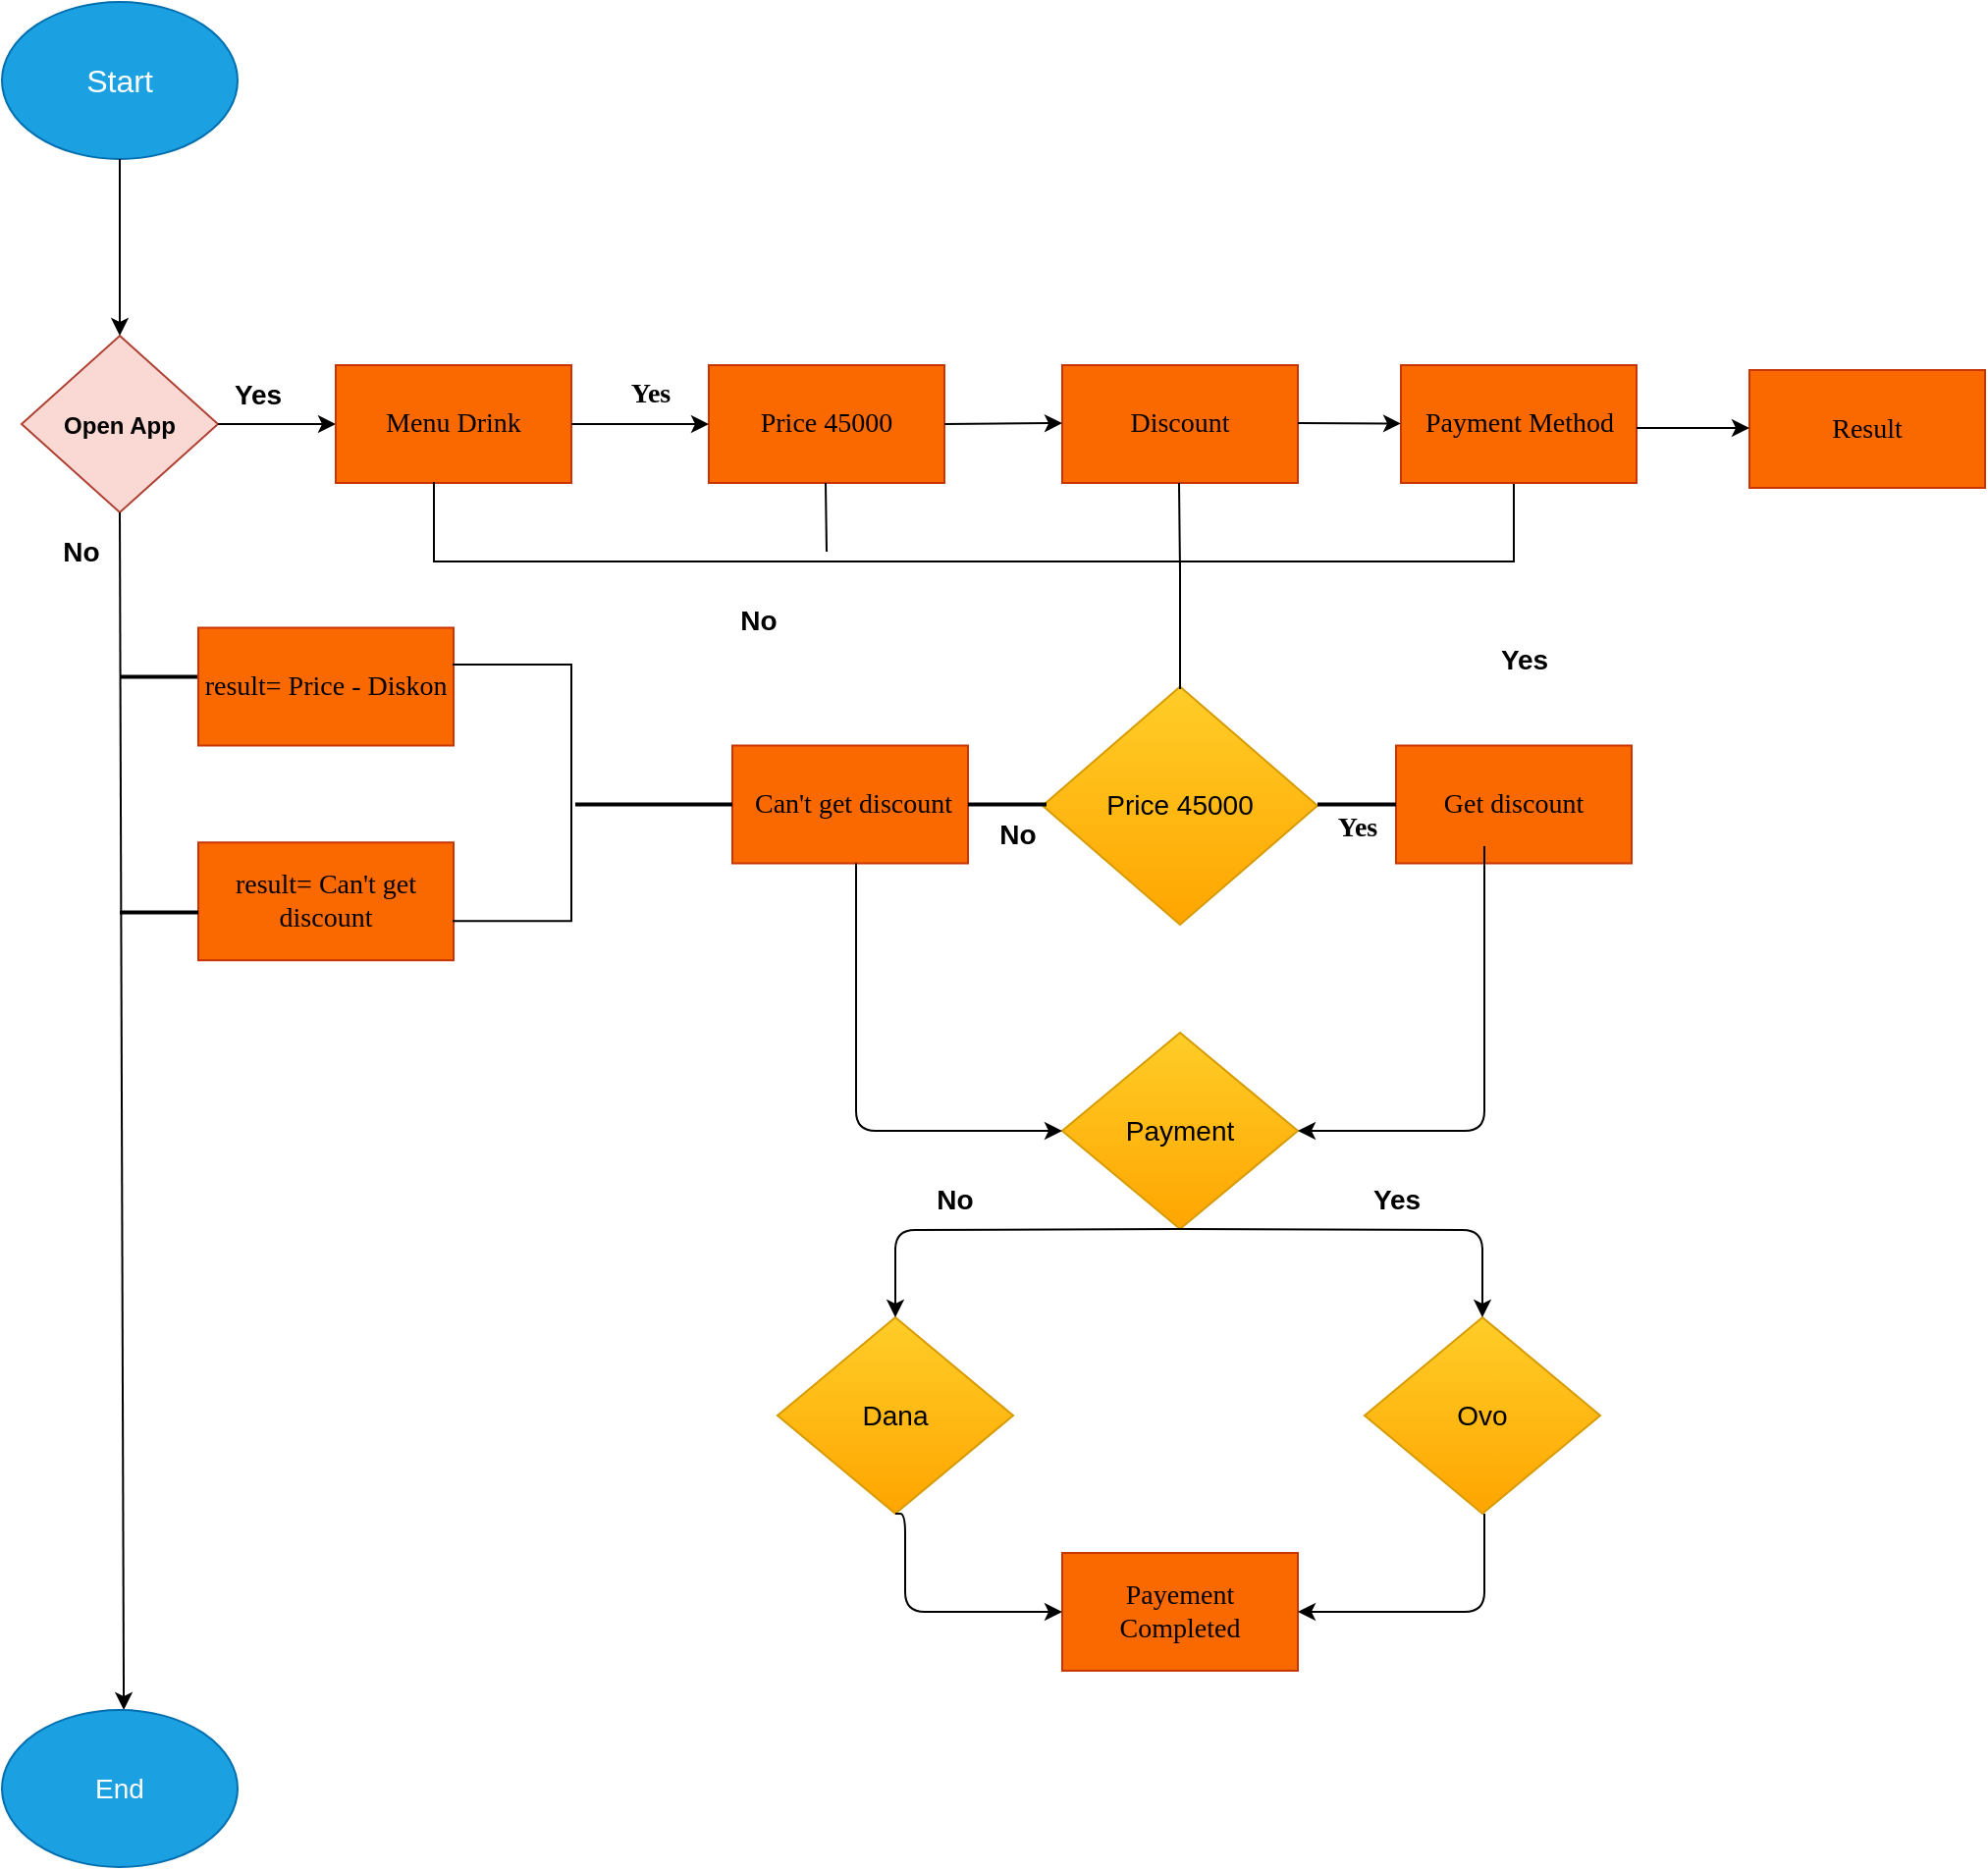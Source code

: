 <mxfile>
    <diagram id="HcarutnLevQoOCCYo0cx" name="Page-1">
        <mxGraphModel dx="1436" dy="465" grid="1" gridSize="10" guides="1" tooltips="1" connect="1" arrows="1" fold="1" page="1" pageScale="1" pageWidth="827" pageHeight="1169" math="0" shadow="0">
            <root>
                <mxCell id="0"/>
                <mxCell id="1" parent="0"/>
                <mxCell id="2" value="&lt;font size=&quot;3&quot;&gt;Start&lt;br&gt;&lt;/font&gt;" style="ellipse;whiteSpace=wrap;html=1;fillColor=#1ba1e2;strokeColor=#006EAF;align=center;fontColor=#ffffff;" vertex="1" parent="1">
                    <mxGeometry x="20" y="10" width="120" height="80" as="geometry"/>
                </mxCell>
                <mxCell id="3" value="&lt;span style=&quot;font-size: 12px&quot;&gt;&lt;b&gt;Open App&lt;/b&gt;&lt;/span&gt;" style="rhombus;whiteSpace=wrap;html=1;fontSize=14;fillColor=#fad9d5;strokeColor=#ae4132;align=center;" vertex="1" parent="1">
                    <mxGeometry x="30" y="180" width="100" height="90" as="geometry"/>
                </mxCell>
                <mxCell id="4" value="" style="endArrow=classic;html=1;fontSize=14;entryX=0.5;entryY=0;entryDx=0;entryDy=0;" edge="1" parent="1" target="3">
                    <mxGeometry width="50" height="50" relative="1" as="geometry">
                        <mxPoint x="80" y="90" as="sourcePoint"/>
                        <mxPoint x="60" y="180" as="targetPoint"/>
                    </mxGeometry>
                </mxCell>
                <mxCell id="5" value="&lt;b&gt;No&lt;/b&gt;" style="text;html=1;align=center;verticalAlign=middle;resizable=0;points=[];autosize=1;strokeColor=none;fillColor=none;fontSize=14;" vertex="1" parent="1">
                    <mxGeometry x="45" y="280" width="30" height="20" as="geometry"/>
                </mxCell>
                <mxCell id="6" value="&lt;b&gt;Yes&lt;/b&gt;" style="text;html=1;align=center;verticalAlign=middle;resizable=0;points=[];autosize=1;strokeColor=none;fillColor=none;fontSize=14;" vertex="1" parent="1">
                    <mxGeometry x="130" y="200" width="40" height="20" as="geometry"/>
                </mxCell>
                <mxCell id="7" value="" style="endArrow=classic;html=1;fontSize=14;exitX=1;exitY=0.5;exitDx=0;exitDy=0;entryX=0;entryY=0.5;entryDx=0;entryDy=0;" edge="1" parent="1" source="3" target="8">
                    <mxGeometry width="50" height="50" relative="1" as="geometry">
                        <mxPoint x="160" y="240" as="sourcePoint"/>
                        <mxPoint x="160" y="225" as="targetPoint"/>
                    </mxGeometry>
                </mxCell>
                <mxCell id="8" value="Menu Drink" style="rounded=0;whiteSpace=wrap;html=1;fontFamily=Verdana;fontSize=14;fillColor=#fa6800;strokeColor=#C73500;fontColor=#000000;" vertex="1" parent="1">
                    <mxGeometry x="190" y="195" width="120" height="60" as="geometry"/>
                </mxCell>
                <mxCell id="9" value="Price 45000" style="rounded=0;whiteSpace=wrap;html=1;fontFamily=Verdana;fontSize=14;fillColor=#fa6800;strokeColor=#C73500;fontColor=#000000;" vertex="1" parent="1">
                    <mxGeometry x="380" y="195" width="120" height="60" as="geometry"/>
                </mxCell>
                <mxCell id="10" value="&lt;b&gt;Yes&lt;/b&gt;" style="text;html=1;align=center;verticalAlign=middle;resizable=0;points=[];autosize=1;strokeColor=none;fillColor=none;fontSize=14;fontFamily=Verdana;" vertex="1" parent="1">
                    <mxGeometry x="330" y="200" width="40" height="20" as="geometry"/>
                </mxCell>
                <mxCell id="11" value="" style="endArrow=classic;html=1;fontSize=14;exitX=1;exitY=0.5;exitDx=0;exitDy=0;" edge="1" parent="1" source="8">
                    <mxGeometry width="50" height="50" relative="1" as="geometry">
                        <mxPoint x="360" y="225" as="sourcePoint"/>
                        <mxPoint x="380" y="225" as="targetPoint"/>
                    </mxGeometry>
                </mxCell>
                <mxCell id="12" value="Price 45000" style="rhombus;whiteSpace=wrap;html=1;fontSize=14;fillColor=#ffcd28;strokeColor=#d79b00;gradientColor=#ffa500;" vertex="1" parent="1">
                    <mxGeometry x="550" y="358.75" width="140" height="121.25" as="geometry"/>
                </mxCell>
                <mxCell id="13" value="&lt;b&gt;Yes&lt;/b&gt;" style="text;html=1;align=center;verticalAlign=middle;resizable=0;points=[];autosize=1;strokeColor=none;fillColor=none;fontSize=14;" vertex="1" parent="1">
                    <mxGeometry x="775" y="335" width="40" height="20" as="geometry"/>
                </mxCell>
                <mxCell id="14" value="&lt;b&gt;No&lt;/b&gt;" style="text;html=1;align=center;verticalAlign=middle;resizable=0;points=[];autosize=1;strokeColor=none;fillColor=none;fontSize=14;" vertex="1" parent="1">
                    <mxGeometry x="390" y="315" width="30" height="20" as="geometry"/>
                </mxCell>
                <mxCell id="15" value="" style="shape=partialRectangle;whiteSpace=wrap;html=1;bottom=1;right=1;left=1;top=0;fillColor=none;routingCenterX=-0.5;fontSize=14;" vertex="1" parent="1">
                    <mxGeometry x="240" y="255" width="550" height="40" as="geometry"/>
                </mxCell>
                <mxCell id="16" value="" style="group" vertex="1" connectable="0" parent="1">
                    <mxGeometry x="392" y="388.75" width="180" height="60" as="geometry"/>
                </mxCell>
                <mxCell id="17" value="&amp;nbsp;Can't get discount" style="rounded=0;whiteSpace=wrap;html=1;fontFamily=Verdana;fontSize=14;fillColor=#fa6800;strokeColor=#C73500;fontColor=#000000;" vertex="1" parent="16">
                    <mxGeometry width="120" height="60" as="geometry"/>
                </mxCell>
                <mxCell id="18" value="" style="line;strokeWidth=2;html=1;fontFamily=Verdana;fontSize=10;" vertex="1" parent="16">
                    <mxGeometry x="120" y="25" width="40" height="10" as="geometry"/>
                </mxCell>
                <mxCell id="19" value="&lt;b&gt;No&lt;/b&gt;" style="text;html=1;align=center;verticalAlign=middle;resizable=0;points=[];autosize=1;strokeColor=none;fillColor=none;fontSize=14;" vertex="1" parent="16">
                    <mxGeometry x="130" y="35" width="30" height="20" as="geometry"/>
                </mxCell>
                <mxCell id="20" value="" style="group" vertex="1" connectable="0" parent="1">
                    <mxGeometry x="690" y="388.75" width="177" height="60" as="geometry"/>
                </mxCell>
                <mxCell id="21" value="Get discount" style="rounded=0;whiteSpace=wrap;html=1;fontFamily=Verdana;fontSize=14;fillColor=#fa6800;strokeColor=#C73500;fontColor=#000000;" vertex="1" parent="20">
                    <mxGeometry x="40" width="120" height="60" as="geometry"/>
                </mxCell>
                <mxCell id="22" value="" style="line;strokeWidth=2;html=1;fontFamily=Verdana;fontSize=10;" vertex="1" parent="20">
                    <mxGeometry y="27.5" width="40" height="5" as="geometry"/>
                </mxCell>
                <mxCell id="23" value="&lt;b&gt;Yes&lt;/b&gt;" style="text;html=1;align=center;verticalAlign=middle;resizable=0;points=[];autosize=1;strokeColor=none;fillColor=none;fontSize=14;fontFamily=Verdana;" vertex="1" parent="20">
                    <mxGeometry y="32.5" width="40" height="20" as="geometry"/>
                </mxCell>
                <mxCell id="24" value="Payment Method" style="rounded=0;whiteSpace=wrap;html=1;fontFamily=Verdana;fontSize=14;fillColor=#fa6800;strokeColor=#C73500;fontColor=#000000;" vertex="1" parent="1">
                    <mxGeometry x="732.5" y="195" width="120" height="60" as="geometry"/>
                </mxCell>
                <mxCell id="25" value="Discount" style="rounded=0;whiteSpace=wrap;html=1;fontFamily=Verdana;fontSize=14;fillColor=#fa6800;strokeColor=#C73500;fontColor=#000000;" vertex="1" parent="1">
                    <mxGeometry x="560" y="195" width="120" height="60" as="geometry"/>
                </mxCell>
                <mxCell id="26" value="" style="endArrow=classic;html=1;fontSize=14;" edge="1" parent="1">
                    <mxGeometry width="50" height="50" relative="1" as="geometry">
                        <mxPoint x="500" y="225" as="sourcePoint"/>
                        <mxPoint x="560" y="224.5" as="targetPoint"/>
                    </mxGeometry>
                </mxCell>
                <mxCell id="27" value="" style="endArrow=classic;html=1;fontSize=14;exitX=1;exitY=0.5;exitDx=0;exitDy=0;" edge="1" parent="1" target="24">
                    <mxGeometry width="50" height="50" relative="1" as="geometry">
                        <mxPoint x="680" y="224.5" as="sourcePoint"/>
                        <mxPoint x="730" y="225" as="targetPoint"/>
                    </mxGeometry>
                </mxCell>
                <mxCell id="28" value="" style="endArrow=none;html=1;fontSize=14;" edge="1" parent="1">
                    <mxGeometry width="50" height="50" relative="1" as="geometry">
                        <mxPoint x="620" y="300" as="sourcePoint"/>
                        <mxPoint x="619.5" y="255" as="targetPoint"/>
                    </mxGeometry>
                </mxCell>
                <mxCell id="29" value="" style="endArrow=none;html=1;fontSize=14;" edge="1" parent="1">
                    <mxGeometry width="50" height="50" relative="1" as="geometry">
                        <mxPoint x="440" y="290" as="sourcePoint"/>
                        <mxPoint x="439.5" y="255" as="targetPoint"/>
                    </mxGeometry>
                </mxCell>
                <mxCell id="30" value="" style="endArrow=none;html=1;fontSize=14;" edge="1" parent="1">
                    <mxGeometry width="50" height="50" relative="1" as="geometry">
                        <mxPoint x="620" y="360" as="sourcePoint"/>
                        <mxPoint x="620" y="295" as="targetPoint"/>
                    </mxGeometry>
                </mxCell>
                <mxCell id="31" value="Result" style="rounded=0;whiteSpace=wrap;html=1;fontFamily=Verdana;fontSize=14;fillColor=#fa6800;strokeColor=#C73500;fontColor=#000000;" vertex="1" parent="1">
                    <mxGeometry x="910" y="197.5" width="120" height="60" as="geometry"/>
                </mxCell>
                <mxCell id="32" value="" style="endArrow=classic;html=1;fontSize=14;exitX=1;exitY=0.5;exitDx=0;exitDy=0;" edge="1" parent="1">
                    <mxGeometry width="50" height="50" relative="1" as="geometry">
                        <mxPoint x="852.5" y="227" as="sourcePoint"/>
                        <mxPoint x="910" y="227" as="targetPoint"/>
                    </mxGeometry>
                </mxCell>
                <mxCell id="33" value="" style="line;strokeWidth=2;html=1;fontFamily=Verdana;fontSize=10;" vertex="1" parent="1">
                    <mxGeometry x="80" y="348.75" width="40" height="10" as="geometry"/>
                </mxCell>
                <mxCell id="34" value="result= Price - Diskon" style="rounded=0;whiteSpace=wrap;html=1;fontFamily=Verdana;fontSize=14;fillColor=#fa6800;strokeColor=#C73500;fontColor=#000000;" vertex="1" parent="1">
                    <mxGeometry x="120" y="328.75" width="130" height="60" as="geometry"/>
                </mxCell>
                <mxCell id="35" value="result= Can't get discount" style="rounded=0;whiteSpace=wrap;html=1;fontFamily=Verdana;fontSize=14;fillColor=#fa6800;strokeColor=#C73500;fontColor=#000000;" vertex="1" parent="1">
                    <mxGeometry x="120" y="438.13" width="130" height="60" as="geometry"/>
                </mxCell>
                <mxCell id="36" value="" style="shape=partialRectangle;whiteSpace=wrap;html=1;bottom=1;right=1;left=1;top=0;fillColor=none;routingCenterX=-0.5;fontSize=14;rotation=-90;" vertex="1" parent="1">
                    <mxGeometry x="214.69" y="382.82" width="130.63" height="60" as="geometry"/>
                </mxCell>
                <mxCell id="37" value="" style="line;strokeWidth=2;html=1;fontFamily=Verdana;fontSize=10;" vertex="1" parent="1">
                    <mxGeometry x="312" y="413.75" width="80" height="10" as="geometry"/>
                </mxCell>
                <mxCell id="38" value="" style="line;strokeWidth=2;html=1;fontFamily=Verdana;fontSize=10;" vertex="1" parent="1">
                    <mxGeometry x="80" y="468.75" width="40" height="10" as="geometry"/>
                </mxCell>
                <mxCell id="40" value="" style="endArrow=classic;html=1;fontSize=14;exitX=0.5;exitY=1;exitDx=0;exitDy=0;entryX=0.567;entryY=0;entryDx=0;entryDy=0;entryPerimeter=0;" edge="1" parent="1">
                    <mxGeometry width="50" height="50" relative="1" as="geometry">
                        <mxPoint x="80" y="270" as="sourcePoint"/>
                        <mxPoint x="82.04" y="880" as="targetPoint"/>
                    </mxGeometry>
                </mxCell>
                <mxCell id="41" value="End" style="ellipse;whiteSpace=wrap;html=1;fontSize=14;fillColor=#1ba1e2;strokeColor=#006EAF;fontColor=#ffffff;" vertex="1" parent="1">
                    <mxGeometry x="20" y="880" width="120" height="80" as="geometry"/>
                </mxCell>
                <mxCell id="42" value="Payment" style="rhombus;whiteSpace=wrap;html=1;fontSize=14;fillColor=#ffcd28;strokeColor=#d79b00;gradientColor=#ffa500;" vertex="1" parent="1">
                    <mxGeometry x="560" y="535" width="120" height="100" as="geometry"/>
                </mxCell>
                <mxCell id="43" value="Dana" style="rhombus;whiteSpace=wrap;html=1;fontSize=14;fillColor=#ffcd28;strokeColor=#d79b00;gradientColor=#ffa500;" vertex="1" parent="1">
                    <mxGeometry x="415" y="680" width="120" height="100" as="geometry"/>
                </mxCell>
                <mxCell id="44" value="Payement Completed" style="rounded=0;whiteSpace=wrap;html=1;fontFamily=Verdana;fontSize=14;fillColor=#fa6800;strokeColor=#C73500;fontColor=#000000;" vertex="1" parent="1">
                    <mxGeometry x="560" y="800" width="120" height="60" as="geometry"/>
                </mxCell>
                <mxCell id="45" value="Ovo" style="rhombus;whiteSpace=wrap;html=1;fontSize=14;fillColor=#ffcd28;strokeColor=#d79b00;gradientColor=#ffa500;" vertex="1" parent="1">
                    <mxGeometry x="714" y="680" width="120" height="100" as="geometry"/>
                </mxCell>
                <mxCell id="46" value="" style="edgeStyle=orthogonalEdgeStyle;endArrow=classic;html=1;fontSize=14;" edge="1" parent="1" target="45">
                    <mxGeometry width="50" height="50" relative="1" as="geometry">
                        <mxPoint x="620" y="635" as="sourcePoint"/>
                        <mxPoint x="650" y="715" as="targetPoint"/>
                    </mxGeometry>
                </mxCell>
                <mxCell id="47" value="" style="edgeStyle=orthogonalEdgeStyle;endArrow=classic;html=1;fontSize=14;entryX=0.5;entryY=0;entryDx=0;entryDy=0;" edge="1" parent="1" target="43">
                    <mxGeometry width="50" height="50" relative="1" as="geometry">
                        <mxPoint x="620" y="635" as="sourcePoint"/>
                        <mxPoint x="530" y="670" as="targetPoint"/>
                    </mxGeometry>
                </mxCell>
                <mxCell id="48" value="" style="edgeStyle=elbowEdgeStyle;elbow=horizontal;endArrow=classic;html=1;fontSize=14;entryX=1;entryY=0.5;entryDx=0;entryDy=0;" edge="1" parent="1" target="44">
                    <mxGeometry width="50" height="50" relative="1" as="geometry">
                        <mxPoint x="775" y="780" as="sourcePoint"/>
                        <mxPoint x="570" y="950" as="targetPoint"/>
                        <Array as="points">
                            <mxPoint x="775" y="960"/>
                        </Array>
                    </mxGeometry>
                </mxCell>
                <mxCell id="49" value="&lt;b&gt;Yes&lt;/b&gt;" style="text;html=1;align=center;verticalAlign=middle;resizable=0;points=[];autosize=1;strokeColor=none;fillColor=none;fontSize=14;" vertex="1" parent="1">
                    <mxGeometry x="710" y="610" width="40" height="20" as="geometry"/>
                </mxCell>
                <mxCell id="50" value="&lt;b&gt;No&lt;/b&gt;" style="text;html=1;align=center;verticalAlign=middle;resizable=0;points=[];autosize=1;strokeColor=none;fillColor=none;fontSize=14;" vertex="1" parent="1">
                    <mxGeometry x="490" y="610" width="30" height="20" as="geometry"/>
                </mxCell>
                <mxCell id="51" value="" style="edgeStyle=elbowEdgeStyle;elbow=horizontal;endArrow=classic;html=1;fontSize=14;entryX=0;entryY=0.5;entryDx=0;entryDy=0;exitX=0.5;exitY=1;exitDx=0;exitDy=0;" edge="1" parent="1" source="43" target="44">
                    <mxGeometry width="50" height="50" relative="1" as="geometry">
                        <mxPoint x="475" y="780" as="sourcePoint"/>
                        <mxPoint x="595" y="906.25" as="targetPoint"/>
                        <Array as="points">
                            <mxPoint x="480" y="835"/>
                        </Array>
                    </mxGeometry>
                </mxCell>
                <mxCell id="65" value="" style="edgeStyle=elbowEdgeStyle;elbow=horizontal;endArrow=classic;html=1;fontSize=14;entryX=1;entryY=0.5;entryDx=0;entryDy=0;" edge="1" parent="1">
                    <mxGeometry width="50" height="50" relative="1" as="geometry">
                        <mxPoint x="775" y="440" as="sourcePoint"/>
                        <mxPoint x="680" y="585" as="targetPoint"/>
                        <Array as="points">
                            <mxPoint x="775" y="715"/>
                        </Array>
                    </mxGeometry>
                </mxCell>
                <mxCell id="66" value="" style="edgeStyle=elbowEdgeStyle;elbow=horizontal;endArrow=classic;html=1;fontSize=14;entryX=0;entryY=0.5;entryDx=0;entryDy=0;" edge="1" parent="1" target="42">
                    <mxGeometry width="50" height="50" relative="1" as="geometry">
                        <mxPoint x="455" y="448.75" as="sourcePoint"/>
                        <mxPoint x="535" y="548.75" as="targetPoint"/>
                        <Array as="points">
                            <mxPoint x="455" y="553.75"/>
                        </Array>
                    </mxGeometry>
                </mxCell>
            </root>
        </mxGraphModel>
    </diagram>
</mxfile>